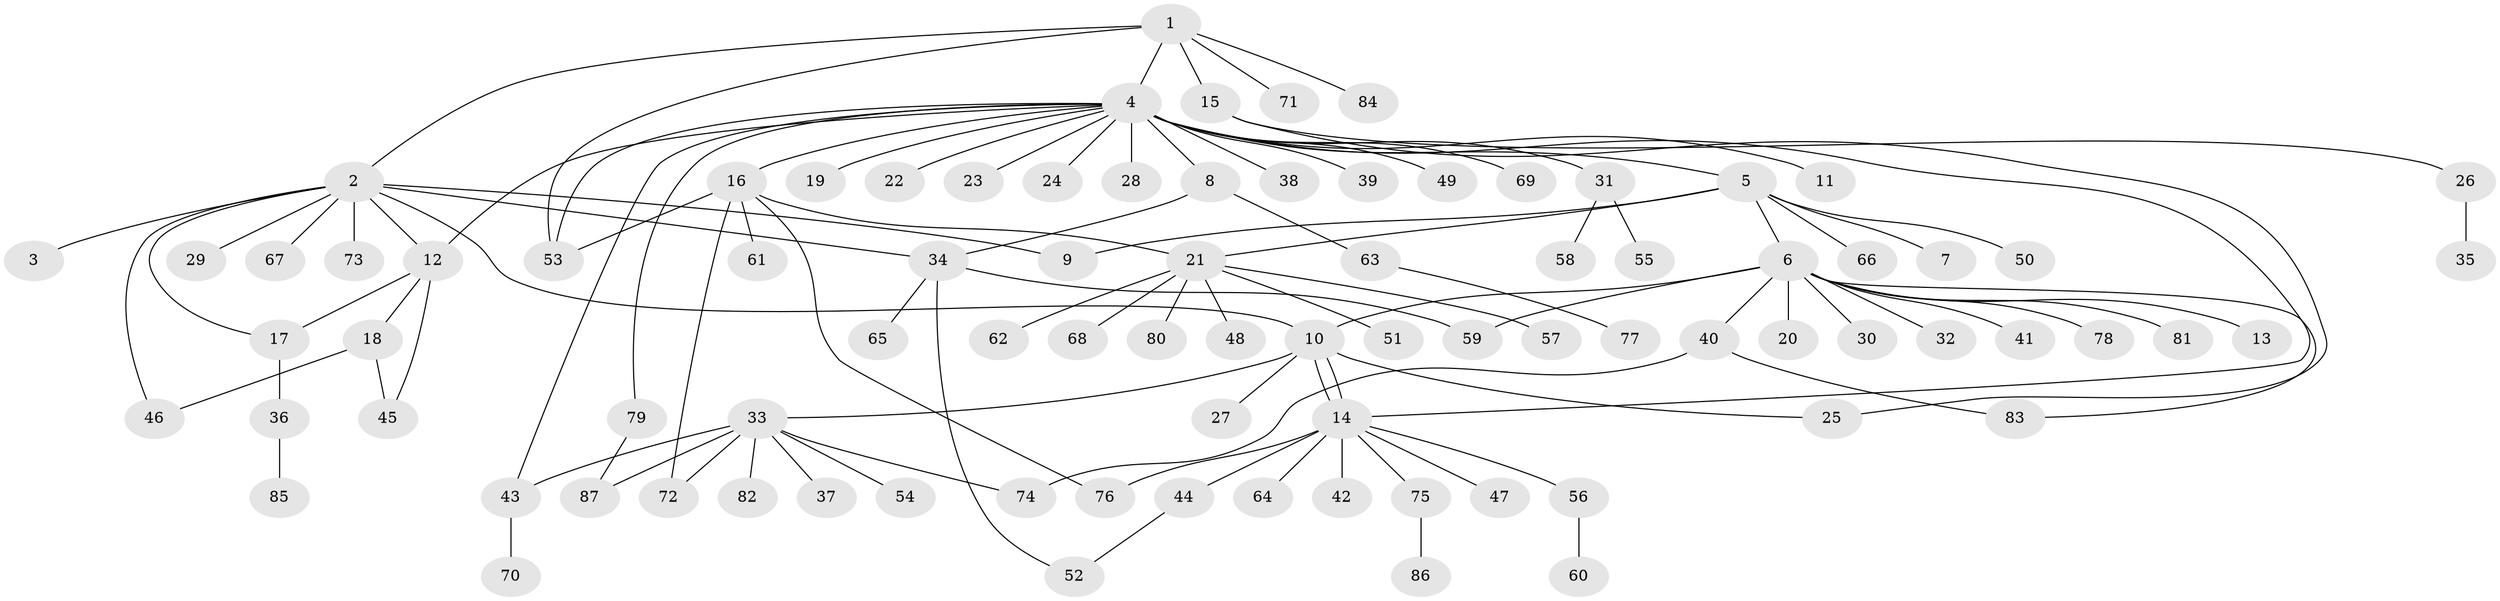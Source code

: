 // coarse degree distribution, {7: 0.019230769230769232, 1: 0.8269230769230769, 13: 0.019230769230769232, 4: 0.019230769230769232, 2: 0.07692307692307693, 6: 0.019230769230769232, 27: 0.019230769230769232}
// Generated by graph-tools (version 1.1) at 2025/51/03/04/25 21:51:27]
// undirected, 87 vertices, 107 edges
graph export_dot {
graph [start="1"]
  node [color=gray90,style=filled];
  1;
  2;
  3;
  4;
  5;
  6;
  7;
  8;
  9;
  10;
  11;
  12;
  13;
  14;
  15;
  16;
  17;
  18;
  19;
  20;
  21;
  22;
  23;
  24;
  25;
  26;
  27;
  28;
  29;
  30;
  31;
  32;
  33;
  34;
  35;
  36;
  37;
  38;
  39;
  40;
  41;
  42;
  43;
  44;
  45;
  46;
  47;
  48;
  49;
  50;
  51;
  52;
  53;
  54;
  55;
  56;
  57;
  58;
  59;
  60;
  61;
  62;
  63;
  64;
  65;
  66;
  67;
  68;
  69;
  70;
  71;
  72;
  73;
  74;
  75;
  76;
  77;
  78;
  79;
  80;
  81;
  82;
  83;
  84;
  85;
  86;
  87;
  1 -- 2;
  1 -- 4;
  1 -- 15;
  1 -- 53;
  1 -- 71;
  1 -- 84;
  2 -- 3;
  2 -- 9;
  2 -- 10;
  2 -- 12;
  2 -- 17;
  2 -- 29;
  2 -- 34;
  2 -- 46;
  2 -- 67;
  2 -- 73;
  4 -- 5;
  4 -- 8;
  4 -- 11;
  4 -- 12;
  4 -- 14;
  4 -- 16;
  4 -- 19;
  4 -- 22;
  4 -- 23;
  4 -- 24;
  4 -- 28;
  4 -- 31;
  4 -- 38;
  4 -- 39;
  4 -- 43;
  4 -- 49;
  4 -- 53;
  4 -- 69;
  4 -- 79;
  5 -- 6;
  5 -- 7;
  5 -- 9;
  5 -- 21;
  5 -- 50;
  5 -- 66;
  6 -- 10;
  6 -- 13;
  6 -- 20;
  6 -- 30;
  6 -- 32;
  6 -- 40;
  6 -- 41;
  6 -- 59;
  6 -- 78;
  6 -- 81;
  6 -- 83;
  8 -- 34;
  8 -- 63;
  10 -- 14;
  10 -- 14;
  10 -- 25;
  10 -- 27;
  10 -- 33;
  12 -- 17;
  12 -- 18;
  12 -- 45;
  14 -- 42;
  14 -- 44;
  14 -- 47;
  14 -- 56;
  14 -- 64;
  14 -- 75;
  14 -- 76;
  15 -- 25;
  15 -- 26;
  16 -- 21;
  16 -- 53;
  16 -- 61;
  16 -- 72;
  16 -- 76;
  17 -- 36;
  18 -- 45;
  18 -- 46;
  21 -- 48;
  21 -- 51;
  21 -- 57;
  21 -- 62;
  21 -- 68;
  21 -- 80;
  26 -- 35;
  31 -- 55;
  31 -- 58;
  33 -- 37;
  33 -- 43;
  33 -- 54;
  33 -- 72;
  33 -- 74;
  33 -- 82;
  33 -- 87;
  34 -- 52;
  34 -- 59;
  34 -- 65;
  36 -- 85;
  40 -- 74;
  40 -- 83;
  43 -- 70;
  44 -- 52;
  56 -- 60;
  63 -- 77;
  75 -- 86;
  79 -- 87;
}
